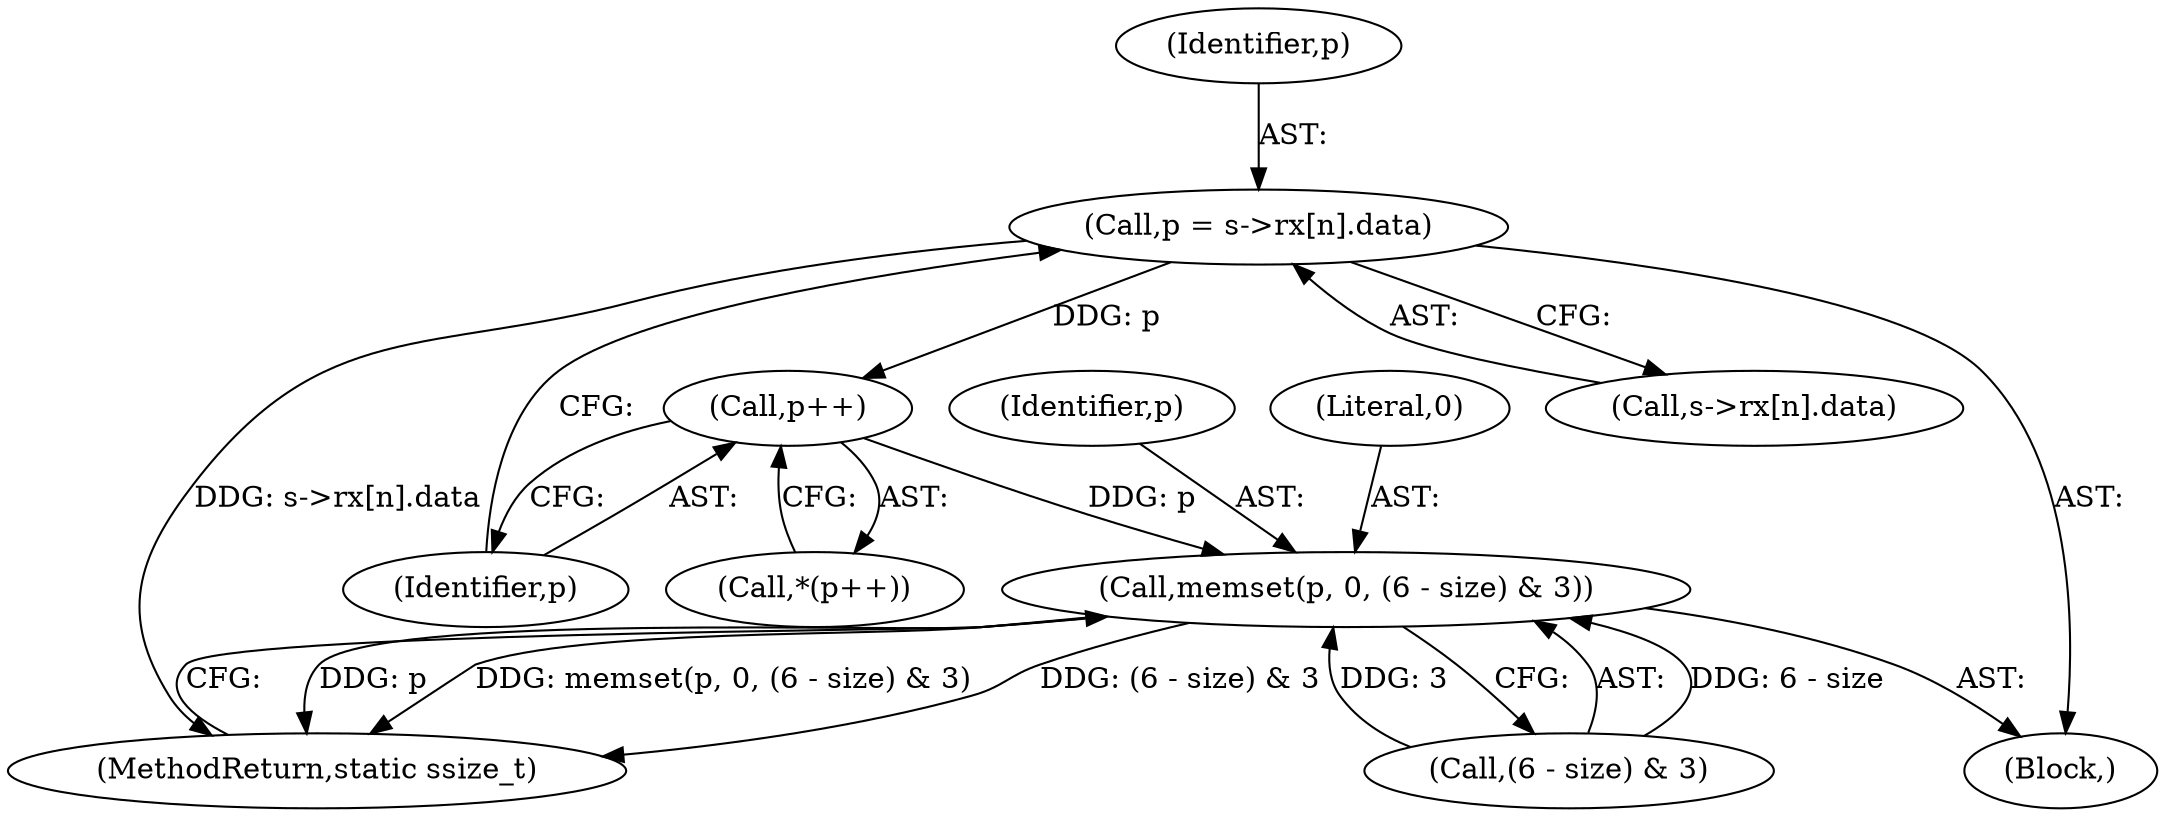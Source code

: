 digraph "0_qemu_3a15cc0e1ee7168db0782133d2607a6bfa422d66@array" {
"1000192" [label="(Call,p = s->rx[n].data)"];
"1000203" [label="(Call,p++)"];
"1000208" [label="(Call,memset(p, 0, (6 - size) & 3))"];
"1000193" [label="(Identifier,p)"];
"1000210" [label="(Literal,0)"];
"1000105" [label="(Block,)"];
"1000204" [label="(Identifier,p)"];
"1000192" [label="(Call,p = s->rx[n].data)"];
"1000216" [label="(MethodReturn,static ssize_t)"];
"1000202" [label="(Call,*(p++))"];
"1000208" [label="(Call,memset(p, 0, (6 - size) & 3))"];
"1000209" [label="(Identifier,p)"];
"1000211" [label="(Call,(6 - size) & 3)"];
"1000203" [label="(Call,p++)"];
"1000194" [label="(Call,s->rx[n].data)"];
"1000192" -> "1000105"  [label="AST: "];
"1000192" -> "1000194"  [label="CFG: "];
"1000193" -> "1000192"  [label="AST: "];
"1000194" -> "1000192"  [label="AST: "];
"1000204" -> "1000192"  [label="CFG: "];
"1000192" -> "1000216"  [label="DDG: s->rx[n].data"];
"1000192" -> "1000203"  [label="DDG: p"];
"1000203" -> "1000202"  [label="AST: "];
"1000203" -> "1000204"  [label="CFG: "];
"1000204" -> "1000203"  [label="AST: "];
"1000202" -> "1000203"  [label="CFG: "];
"1000203" -> "1000208"  [label="DDG: p"];
"1000208" -> "1000105"  [label="AST: "];
"1000208" -> "1000211"  [label="CFG: "];
"1000209" -> "1000208"  [label="AST: "];
"1000210" -> "1000208"  [label="AST: "];
"1000211" -> "1000208"  [label="AST: "];
"1000216" -> "1000208"  [label="CFG: "];
"1000208" -> "1000216"  [label="DDG: p"];
"1000208" -> "1000216"  [label="DDG: memset(p, 0, (6 - size) & 3)"];
"1000208" -> "1000216"  [label="DDG: (6 - size) & 3"];
"1000211" -> "1000208"  [label="DDG: 6 - size"];
"1000211" -> "1000208"  [label="DDG: 3"];
}
